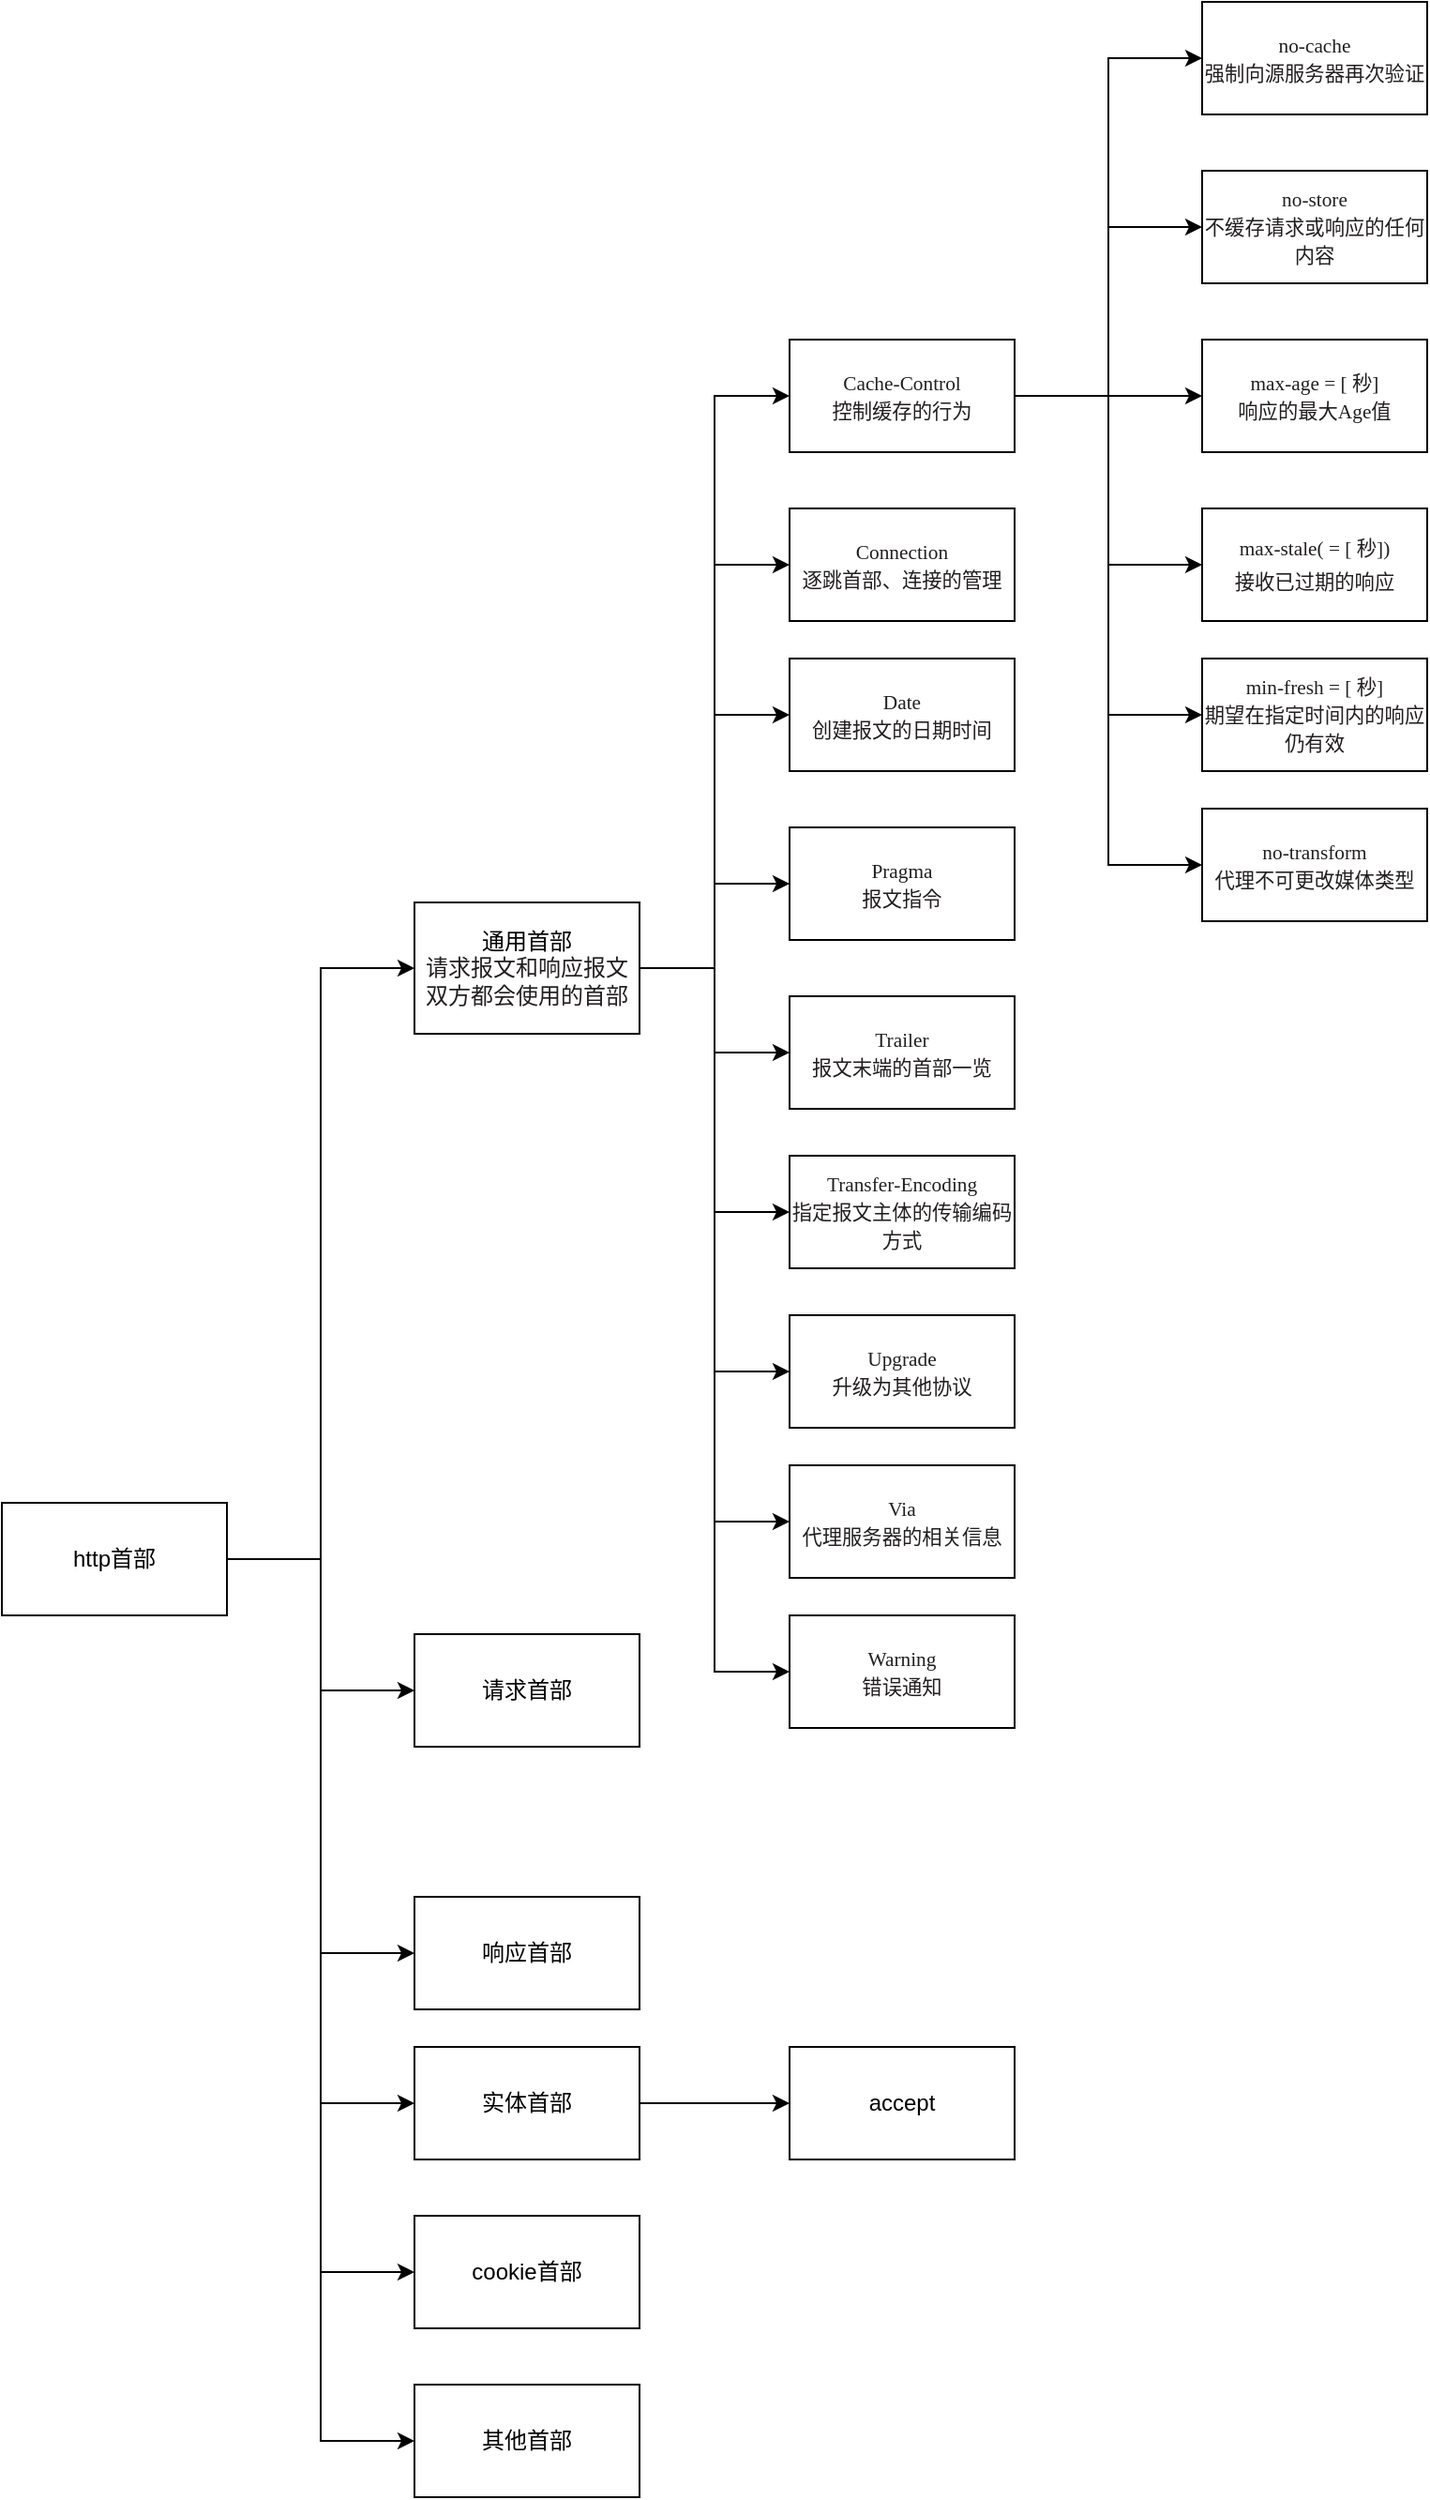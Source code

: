 <mxfile version="16.6.6" type="github">
  <diagram id="rW2sfNHs_H75Ewt_YXq0" name="Page-1">
    <mxGraphModel dx="1185" dy="1804" grid="1" gridSize="10" guides="1" tooltips="1" connect="1" arrows="1" fold="1" page="1" pageScale="1" pageWidth="827" pageHeight="1169" math="0" shadow="0">
      <root>
        <mxCell id="0" />
        <mxCell id="1" parent="0" />
        <mxCell id="Wy4MB-wMTk7PPI_UE0P6-3" style="edgeStyle=orthogonalEdgeStyle;rounded=0;orthogonalLoop=1;jettySize=auto;html=1;entryX=0;entryY=0.5;entryDx=0;entryDy=0;" parent="1" source="Wy4MB-wMTk7PPI_UE0P6-1" target="Wy4MB-wMTk7PPI_UE0P6-2" edge="1">
          <mxGeometry relative="1" as="geometry" />
        </mxCell>
        <mxCell id="Wy4MB-wMTk7PPI_UE0P6-5" style="edgeStyle=orthogonalEdgeStyle;rounded=0;orthogonalLoop=1;jettySize=auto;html=1;entryX=0;entryY=0.5;entryDx=0;entryDy=0;" parent="1" source="Wy4MB-wMTk7PPI_UE0P6-1" target="Wy4MB-wMTk7PPI_UE0P6-4" edge="1">
          <mxGeometry relative="1" as="geometry" />
        </mxCell>
        <mxCell id="Wy4MB-wMTk7PPI_UE0P6-9" style="edgeStyle=orthogonalEdgeStyle;rounded=0;orthogonalLoop=1;jettySize=auto;html=1;entryX=0;entryY=0.5;entryDx=0;entryDy=0;" parent="1" source="Wy4MB-wMTk7PPI_UE0P6-1" target="Wy4MB-wMTk7PPI_UE0P6-7" edge="1">
          <mxGeometry relative="1" as="geometry" />
        </mxCell>
        <mxCell id="Wy4MB-wMTk7PPI_UE0P6-10" style="edgeStyle=orthogonalEdgeStyle;rounded=0;orthogonalLoop=1;jettySize=auto;html=1;entryX=0;entryY=0.5;entryDx=0;entryDy=0;" parent="1" source="Wy4MB-wMTk7PPI_UE0P6-1" target="Wy4MB-wMTk7PPI_UE0P6-8" edge="1">
          <mxGeometry relative="1" as="geometry" />
        </mxCell>
        <mxCell id="Wy4MB-wMTk7PPI_UE0P6-12" style="edgeStyle=orthogonalEdgeStyle;rounded=0;orthogonalLoop=1;jettySize=auto;html=1;entryX=0;entryY=0.5;entryDx=0;entryDy=0;" parent="1" source="Wy4MB-wMTk7PPI_UE0P6-1" target="Wy4MB-wMTk7PPI_UE0P6-11" edge="1">
          <mxGeometry relative="1" as="geometry" />
        </mxCell>
        <mxCell id="Wy4MB-wMTk7PPI_UE0P6-19" style="edgeStyle=orthogonalEdgeStyle;rounded=0;orthogonalLoop=1;jettySize=auto;html=1;entryX=0;entryY=0.5;entryDx=0;entryDy=0;" parent="1" source="Wy4MB-wMTk7PPI_UE0P6-1" target="Wy4MB-wMTk7PPI_UE0P6-18" edge="1">
          <mxGeometry relative="1" as="geometry" />
        </mxCell>
        <mxCell id="Wy4MB-wMTk7PPI_UE0P6-1" value="http首部" style="rounded=0;whiteSpace=wrap;html=1;" parent="1" vertex="1">
          <mxGeometry x="60" y="720" width="120" height="60" as="geometry" />
        </mxCell>
        <mxCell id="Wy4MB-wMTk7PPI_UE0P6-14" style="edgeStyle=orthogonalEdgeStyle;rounded=0;orthogonalLoop=1;jettySize=auto;html=1;entryX=0;entryY=0.5;entryDx=0;entryDy=0;" parent="1" source="Wy4MB-wMTk7PPI_UE0P6-2" target="Wy4MB-wMTk7PPI_UE0P6-13" edge="1">
          <mxGeometry relative="1" as="geometry" />
        </mxCell>
        <mxCell id="Wy4MB-wMTk7PPI_UE0P6-17" style="edgeStyle=orthogonalEdgeStyle;rounded=0;orthogonalLoop=1;jettySize=auto;html=1;entryX=0;entryY=0.5;entryDx=0;entryDy=0;" parent="1" source="Wy4MB-wMTk7PPI_UE0P6-2" target="Wy4MB-wMTk7PPI_UE0P6-15" edge="1">
          <mxGeometry relative="1" as="geometry" />
        </mxCell>
        <mxCell id="pvIbaJWuK9pb7XgT8sxz-2" style="edgeStyle=orthogonalEdgeStyle;rounded=0;orthogonalLoop=1;jettySize=auto;html=1;entryX=0;entryY=0.5;entryDx=0;entryDy=0;" edge="1" parent="1" source="Wy4MB-wMTk7PPI_UE0P6-2" target="pvIbaJWuK9pb7XgT8sxz-1">
          <mxGeometry relative="1" as="geometry" />
        </mxCell>
        <mxCell id="pvIbaJWuK9pb7XgT8sxz-4" style="edgeStyle=orthogonalEdgeStyle;rounded=0;orthogonalLoop=1;jettySize=auto;html=1;entryX=0;entryY=0.5;entryDx=0;entryDy=0;" edge="1" parent="1" source="Wy4MB-wMTk7PPI_UE0P6-2" target="pvIbaJWuK9pb7XgT8sxz-3">
          <mxGeometry relative="1" as="geometry" />
        </mxCell>
        <mxCell id="pvIbaJWuK9pb7XgT8sxz-6" style="edgeStyle=orthogonalEdgeStyle;rounded=0;orthogonalLoop=1;jettySize=auto;html=1;entryX=0;entryY=0.5;entryDx=0;entryDy=0;" edge="1" parent="1" source="Wy4MB-wMTk7PPI_UE0P6-2" target="pvIbaJWuK9pb7XgT8sxz-5">
          <mxGeometry relative="1" as="geometry" />
        </mxCell>
        <mxCell id="pvIbaJWuK9pb7XgT8sxz-8" style="edgeStyle=orthogonalEdgeStyle;rounded=0;orthogonalLoop=1;jettySize=auto;html=1;entryX=0;entryY=0.5;entryDx=0;entryDy=0;" edge="1" parent="1" source="Wy4MB-wMTk7PPI_UE0P6-2" target="pvIbaJWuK9pb7XgT8sxz-7">
          <mxGeometry relative="1" as="geometry" />
        </mxCell>
        <mxCell id="pvIbaJWuK9pb7XgT8sxz-11" style="edgeStyle=orthogonalEdgeStyle;rounded=0;orthogonalLoop=1;jettySize=auto;html=1;entryX=0;entryY=0.5;entryDx=0;entryDy=0;" edge="1" parent="1" source="Wy4MB-wMTk7PPI_UE0P6-2" target="pvIbaJWuK9pb7XgT8sxz-10">
          <mxGeometry relative="1" as="geometry" />
        </mxCell>
        <mxCell id="pvIbaJWuK9pb7XgT8sxz-13" style="edgeStyle=orthogonalEdgeStyle;rounded=0;orthogonalLoop=1;jettySize=auto;html=1;entryX=0;entryY=0.5;entryDx=0;entryDy=0;" edge="1" parent="1" source="Wy4MB-wMTk7PPI_UE0P6-2" target="Wy4MB-wMTk7PPI_UE0P6-22">
          <mxGeometry relative="1" as="geometry" />
        </mxCell>
        <mxCell id="pvIbaJWuK9pb7XgT8sxz-14" style="edgeStyle=orthogonalEdgeStyle;rounded=0;orthogonalLoop=1;jettySize=auto;html=1;entryX=0;entryY=0.5;entryDx=0;entryDy=0;" edge="1" parent="1" source="Wy4MB-wMTk7PPI_UE0P6-2" target="pvIbaJWuK9pb7XgT8sxz-12">
          <mxGeometry relative="1" as="geometry" />
        </mxCell>
        <mxCell id="Wy4MB-wMTk7PPI_UE0P6-2" value="通用首部&lt;br style=&quot;font-size: 12px;&quot;&gt;&lt;div style=&quot;font-size: 12px;&quot;&gt;&lt;span style=&quot;font-size: 12px; color: rgb(35, 31, 32);&quot;&gt;请求报文和响应报文双方都会使用的首部&lt;/span&gt;&lt;/div&gt;" style="whiteSpace=wrap;html=1;fontSize=12;" parent="1" vertex="1">
          <mxGeometry x="280" y="400" width="120" height="70" as="geometry" />
        </mxCell>
        <mxCell id="Wy4MB-wMTk7PPI_UE0P6-4" value="请求首部" style="whiteSpace=wrap;html=1;" parent="1" vertex="1">
          <mxGeometry x="280" y="790" width="120" height="60" as="geometry" />
        </mxCell>
        <mxCell id="Wy4MB-wMTk7PPI_UE0P6-7" value="响应首部" style="whiteSpace=wrap;html=1;" parent="1" vertex="1">
          <mxGeometry x="280" y="930" width="120" height="60" as="geometry" />
        </mxCell>
        <mxCell id="Wy4MB-wMTk7PPI_UE0P6-21" style="edgeStyle=orthogonalEdgeStyle;rounded=0;orthogonalLoop=1;jettySize=auto;html=1;entryX=0;entryY=0.5;entryDx=0;entryDy=0;" parent="1" source="Wy4MB-wMTk7PPI_UE0P6-8" target="Wy4MB-wMTk7PPI_UE0P6-20" edge="1">
          <mxGeometry relative="1" as="geometry" />
        </mxCell>
        <mxCell id="Wy4MB-wMTk7PPI_UE0P6-8" value="实体首部" style="whiteSpace=wrap;html=1;" parent="1" vertex="1">
          <mxGeometry x="280" y="1010" width="120" height="60" as="geometry" />
        </mxCell>
        <mxCell id="Wy4MB-wMTk7PPI_UE0P6-11" value="cookie首部" style="whiteSpace=wrap;html=1;" parent="1" vertex="1">
          <mxGeometry x="280" y="1100" width="120" height="60" as="geometry" />
        </mxCell>
        <mxCell id="pvIbaJWuK9pb7XgT8sxz-16" style="edgeStyle=orthogonalEdgeStyle;rounded=0;orthogonalLoop=1;jettySize=auto;html=1;entryX=0;entryY=0.5;entryDx=0;entryDy=0;fontSize=12;" edge="1" parent="1" source="Wy4MB-wMTk7PPI_UE0P6-13" target="pvIbaJWuK9pb7XgT8sxz-15">
          <mxGeometry relative="1" as="geometry" />
        </mxCell>
        <mxCell id="pvIbaJWuK9pb7XgT8sxz-18" style="edgeStyle=orthogonalEdgeStyle;rounded=0;orthogonalLoop=1;jettySize=auto;html=1;entryX=0;entryY=0.5;entryDx=0;entryDy=0;fontSize=12;" edge="1" parent="1" source="Wy4MB-wMTk7PPI_UE0P6-13" target="pvIbaJWuK9pb7XgT8sxz-17">
          <mxGeometry relative="1" as="geometry" />
        </mxCell>
        <mxCell id="pvIbaJWuK9pb7XgT8sxz-20" style="edgeStyle=orthogonalEdgeStyle;rounded=0;orthogonalLoop=1;jettySize=auto;html=1;entryX=0;entryY=0.5;entryDx=0;entryDy=0;fontSize=12;" edge="1" parent="1" source="Wy4MB-wMTk7PPI_UE0P6-13" target="pvIbaJWuK9pb7XgT8sxz-19">
          <mxGeometry relative="1" as="geometry" />
        </mxCell>
        <mxCell id="pvIbaJWuK9pb7XgT8sxz-24" style="edgeStyle=orthogonalEdgeStyle;rounded=0;orthogonalLoop=1;jettySize=auto;html=1;entryX=0;entryY=0.5;entryDx=0;entryDy=0;fontSize=12;" edge="1" parent="1" source="Wy4MB-wMTk7PPI_UE0P6-13" target="pvIbaJWuK9pb7XgT8sxz-21">
          <mxGeometry relative="1" as="geometry" />
        </mxCell>
        <mxCell id="pvIbaJWuK9pb7XgT8sxz-25" style="edgeStyle=orthogonalEdgeStyle;rounded=0;orthogonalLoop=1;jettySize=auto;html=1;entryX=0;entryY=0.5;entryDx=0;entryDy=0;fontSize=12;" edge="1" parent="1" source="Wy4MB-wMTk7PPI_UE0P6-13" target="pvIbaJWuK9pb7XgT8sxz-22">
          <mxGeometry relative="1" as="geometry" />
        </mxCell>
        <mxCell id="pvIbaJWuK9pb7XgT8sxz-26" style="edgeStyle=orthogonalEdgeStyle;rounded=0;orthogonalLoop=1;jettySize=auto;html=1;entryX=0;entryY=0.5;entryDx=0;entryDy=0;fontSize=12;" edge="1" parent="1" source="Wy4MB-wMTk7PPI_UE0P6-13" target="pvIbaJWuK9pb7XgT8sxz-23">
          <mxGeometry relative="1" as="geometry" />
        </mxCell>
        <mxCell id="Wy4MB-wMTk7PPI_UE0P6-13" value="&lt;div&gt;&lt;span style=&quot;font-size: 8pt ; font-family: &amp;#34;ydxnab&amp;#34; ; color: rgb(35 , 31 , 32)&quot;&gt;Cache&lt;/span&gt;&lt;span style=&quot;font-size: 8pt ; font-family: &amp;#34;times new roman&amp;#34; ; color: rgb(35 , 31 , 32)&quot;&gt;-&lt;/span&gt;&lt;span style=&quot;font-size: 8pt ; font-family: &amp;#34;ydxnab&amp;#34; ; color: rgb(35 , 31 , 32)&quot;&gt;Control&lt;/span&gt;&lt;/div&gt;&lt;div&gt;&lt;div&gt;&lt;span style=&quot;font-size: 8pt ; font-family: &amp;#34;ydxnab&amp;#34; ; color: rgb(35 , 31 , 32)&quot;&gt;控制缓存的行为&lt;/span&gt;&lt;/div&gt;&lt;/div&gt;" style="whiteSpace=wrap;html=1;" parent="1" vertex="1">
          <mxGeometry x="480" y="100" width="120" height="60" as="geometry" />
        </mxCell>
        <mxCell id="Wy4MB-wMTk7PPI_UE0P6-15" value="&lt;div&gt;&lt;span style=&quot;font-size: 8pt ; font-family: &amp;#34;ydxnab&amp;#34; ; color: rgb(35 , 31 , 32)&quot;&gt;Connection&lt;/span&gt;&lt;/div&gt;&lt;div&gt;&lt;div&gt;&lt;span style=&quot;font-size: 8pt ; font-family: &amp;#34;ydxnab&amp;#34; ; color: rgb(35 , 31 , 32)&quot;&gt;逐跳首部、连接的管理&lt;/span&gt;&lt;/div&gt;&lt;/div&gt;" style="whiteSpace=wrap;html=1;" parent="1" vertex="1">
          <mxGeometry x="480" y="190" width="120" height="60" as="geometry" />
        </mxCell>
        <mxCell id="Wy4MB-wMTk7PPI_UE0P6-18" value="其他首部" style="whiteSpace=wrap;html=1;" parent="1" vertex="1">
          <mxGeometry x="280" y="1190" width="120" height="60" as="geometry" />
        </mxCell>
        <mxCell id="Wy4MB-wMTk7PPI_UE0P6-20" value="accept" style="whiteSpace=wrap;html=1;" parent="1" vertex="1">
          <mxGeometry x="480" y="1010" width="120" height="60" as="geometry" />
        </mxCell>
        <mxCell id="Wy4MB-wMTk7PPI_UE0P6-22" value="&lt;div&gt;&lt;span style=&quot;font-size: 8pt ; font-family: &amp;#34;ydxnab&amp;#34; ; color: rgb(35 , 31 , 32)&quot;&gt;Via&lt;/span&gt;&lt;/div&gt;&lt;div&gt;&lt;div&gt;&lt;span style=&quot;font-size: 8pt ; font-family: &amp;#34;ydxnab&amp;#34; ; color: rgb(35 , 31 , 32)&quot;&gt;代理服务器的相关信息&lt;/span&gt;&lt;/div&gt;&lt;/div&gt;" style="whiteSpace=wrap;html=1;" parent="1" vertex="1">
          <mxGeometry x="480" y="700" width="120" height="60" as="geometry" />
        </mxCell>
        <mxCell id="pvIbaJWuK9pb7XgT8sxz-1" value="&lt;div&gt;&lt;span style=&quot;font-size: 8pt ; font-family: &amp;#34;ydxnab&amp;#34; ; color: rgb(35 , 31 , 32)&quot;&gt;Date&lt;/span&gt;&lt;/div&gt;&lt;div&gt;&lt;div&gt;&lt;span style=&quot;font-size: 8pt ; font-family: &amp;#34;ydxnab&amp;#34; ; color: rgb(35 , 31 , 32)&quot;&gt;创建报文的日期时间&lt;/span&gt;&lt;/div&gt;&lt;/div&gt;" style="whiteSpace=wrap;html=1;" vertex="1" parent="1">
          <mxGeometry x="480" y="270" width="120" height="60" as="geometry" />
        </mxCell>
        <mxCell id="pvIbaJWuK9pb7XgT8sxz-3" value="&lt;div&gt;&lt;span style=&quot;font-size: 8pt ; font-family: &amp;#34;ydxnab&amp;#34; ; color: rgb(35 , 31 , 32)&quot;&gt;Pragma&lt;/span&gt;&lt;/div&gt;&lt;div&gt;&lt;div&gt;&lt;span style=&quot;font-size: 8pt ; font-family: &amp;#34;ydxnab&amp;#34; ; color: rgb(35 , 31 , 32)&quot;&gt;报文指令&lt;/span&gt;&lt;/div&gt;&lt;/div&gt;" style="whiteSpace=wrap;html=1;" vertex="1" parent="1">
          <mxGeometry x="480" y="360" width="120" height="60" as="geometry" />
        </mxCell>
        <mxCell id="pvIbaJWuK9pb7XgT8sxz-5" value="&lt;div&gt;&lt;span style=&quot;font-size: 8pt ; font-family: &amp;#34;ydxnab&amp;#34; ; color: rgb(35 , 31 , 32)&quot;&gt;Trailer&lt;/span&gt;&lt;/div&gt;&lt;div&gt;&lt;div&gt;&lt;span style=&quot;font-size: 8pt ; font-family: &amp;#34;ydxnab&amp;#34; ; color: rgb(35 , 31 , 32)&quot;&gt;报文末端的首部一览&lt;/span&gt;&lt;/div&gt;&lt;/div&gt;" style="whiteSpace=wrap;html=1;" vertex="1" parent="1">
          <mxGeometry x="480" y="450" width="120" height="60" as="geometry" />
        </mxCell>
        <mxCell id="pvIbaJWuK9pb7XgT8sxz-7" value="&lt;div&gt;&lt;span style=&quot;font-size: 8pt ; font-family: &amp;#34;ydxnab&amp;#34; ; color: rgb(35 , 31 , 32)&quot;&gt;Transfer&lt;/span&gt;&lt;span style=&quot;font-size: 8pt ; font-family: &amp;#34;times new roman&amp;#34; ; color: rgb(35 , 31 , 32)&quot;&gt;-&lt;/span&gt;&lt;span style=&quot;font-size: 8pt ; font-family: &amp;#34;ydxnab&amp;#34; ; color: rgb(35 , 31 , 32)&quot;&gt;Encoding&lt;/span&gt;&lt;/div&gt;&lt;div&gt;&lt;div&gt;&lt;span style=&quot;font-size: 8pt ; font-family: &amp;#34;ydxnab&amp;#34; ; color: rgb(35 , 31 , 32)&quot;&gt;指定报文主体的传输编码方式&lt;/span&gt;&lt;/div&gt;&lt;/div&gt;" style="whiteSpace=wrap;html=1;" vertex="1" parent="1">
          <mxGeometry x="480" y="535" width="120" height="60" as="geometry" />
        </mxCell>
        <mxCell id="pvIbaJWuK9pb7XgT8sxz-10" value="&lt;div&gt;&lt;span style=&quot;font-size: 8pt ; font-family: &amp;#34;ydxnab&amp;#34; ; color: rgb(35 , 31 , 32)&quot;&gt;Upgrade&lt;/span&gt;&lt;/div&gt;&lt;div&gt;&lt;div&gt;&lt;span style=&quot;font-size: 8pt ; font-family: &amp;#34;ydxnab&amp;#34; ; color: rgb(35 , 31 , 32)&quot;&gt;升级为其他协议&lt;/span&gt;&lt;/div&gt;&lt;/div&gt;" style="whiteSpace=wrap;html=1;" vertex="1" parent="1">
          <mxGeometry x="480" y="620" width="120" height="60" as="geometry" />
        </mxCell>
        <mxCell id="pvIbaJWuK9pb7XgT8sxz-12" value="&lt;div&gt;&lt;span style=&quot;font-size: 8pt ; font-family: &amp;#34;ydxnab&amp;#34; ; color: rgb(35 , 31 , 32)&quot;&gt;Warning&lt;/span&gt;&lt;/div&gt;&lt;div&gt;&lt;div&gt;&lt;span style=&quot;font-size: 8pt ; font-family: &amp;#34;ydxnab&amp;#34; ; color: rgb(35 , 31 , 32)&quot;&gt;错误通知&lt;/span&gt;&lt;/div&gt;&lt;/div&gt;" style="whiteSpace=wrap;html=1;" vertex="1" parent="1">
          <mxGeometry x="480" y="780" width="120" height="60" as="geometry" />
        </mxCell>
        <mxCell id="pvIbaJWuK9pb7XgT8sxz-15" value="&lt;div&gt;&lt;span style=&quot;font-size: 8pt ; font-family: &amp;#34;ydxnab&amp;#34; ; color: rgb(35 , 31 , 32)&quot;&gt;no&lt;/span&gt;&lt;span style=&quot;font-size: 8pt ; font-family: &amp;#34;times new roman&amp;#34; ; color: rgb(35 , 31 , 32)&quot;&gt;-&lt;/span&gt;&lt;span style=&quot;font-size: 8pt ; font-family: &amp;#34;ydxnab&amp;#34; ; color: rgb(35 , 31 , 32)&quot;&gt;cache&lt;/span&gt;&lt;/div&gt;&lt;div&gt;&lt;div&gt;&lt;span style=&quot;font-size: 8pt ; font-family: &amp;#34;ydxnab&amp;#34; ; color: rgb(35 , 31 , 32)&quot;&gt;强制向源服务器再次验证&lt;/span&gt;&lt;/div&gt;&lt;/div&gt;" style="whiteSpace=wrap;html=1;fontSize=12;" vertex="1" parent="1">
          <mxGeometry x="700" y="-80" width="120" height="60" as="geometry" />
        </mxCell>
        <mxCell id="pvIbaJWuK9pb7XgT8sxz-17" value="&lt;div&gt;&lt;span style=&quot;font-size: 8pt ; font-family: &amp;#34;ydxnab&amp;#34; ; color: rgb(35 , 31 , 32)&quot;&gt;no&lt;/span&gt;&lt;span style=&quot;font-size: 8pt ; font-family: &amp;#34;times new roman&amp;#34; ; color: rgb(35 , 31 , 32)&quot;&gt;-&lt;/span&gt;&lt;span style=&quot;font-size: 8pt ; font-family: &amp;#34;ydxnab&amp;#34; ; color: rgb(35 , 31 , 32)&quot;&gt;store&lt;/span&gt;&lt;/div&gt;&lt;div&gt;&lt;div&gt;&lt;span style=&quot;font-size: 8pt ; font-family: &amp;#34;ydxnab&amp;#34; ; color: rgb(35 , 31 , 32)&quot;&gt;不缓存请求或响应的任何内容&lt;/span&gt;&lt;/div&gt;&lt;/div&gt;" style="whiteSpace=wrap;html=1;fontSize=12;" vertex="1" parent="1">
          <mxGeometry x="700" y="10" width="120" height="60" as="geometry" />
        </mxCell>
        <mxCell id="pvIbaJWuK9pb7XgT8sxz-19" value="&lt;div&gt;&lt;span style=&quot;font-size: 8pt ; font-family: &amp;#34;ydxnab&amp;#34; ; color: rgb(35 , 31 , 32)&quot;&gt;max&lt;/span&gt;&lt;span style=&quot;font-size: 8pt ; font-family: &amp;#34;times new roman&amp;#34; ; color: rgb(35 , 31 , 32)&quot;&gt;-&lt;/span&gt;&lt;span style=&quot;font-size: 8pt ; font-family: &amp;#34;ydxnab&amp;#34; ; color: rgb(35 , 31 , 32)&quot;&gt;age = [ 秒]&lt;/span&gt;&lt;/div&gt;&lt;div&gt;&lt;div&gt;&lt;span style=&quot;font-size: 8pt ; font-family: &amp;#34;ydxnab&amp;#34; ; color: rgb(35 , 31 , 32)&quot;&gt;响应的最大Age值&lt;/span&gt;&lt;/div&gt;&lt;/div&gt;" style="whiteSpace=wrap;html=1;fontSize=12;" vertex="1" parent="1">
          <mxGeometry x="700" y="100" width="120" height="60" as="geometry" />
        </mxCell>
        <mxCell id="pvIbaJWuK9pb7XgT8sxz-21" value="&lt;div&gt;&lt;span style=&quot;font-size: 8pt ; font-family: &amp;#34;ydxnab&amp;#34; ; color: rgb(35 , 31 , 32)&quot;&gt;max&lt;/span&gt;&lt;span style=&quot;font-size: 8pt ; font-family: &amp;#34;times new roman&amp;#34; ; color: rgb(35 , 31 , 32)&quot;&gt;-&lt;/span&gt;&lt;span style=&quot;font-size: 8pt ; font-family: &amp;#34;ydxnab&amp;#34; ; color: rgb(35 , 31 , 32)&quot;&gt;stale( = [ 秒])&lt;/span&gt;&lt;/div&gt;&lt;div&gt;&lt;div&gt;&lt;span style=&quot;font-size: 12pt&quot;&gt; &lt;/span&gt;&lt;span style=&quot;font-size: 8pt ; font-family: &amp;#34;ydxnab&amp;#34; ; color: rgb(35 , 31 , 32)&quot;&gt;接收已过期的响应&lt;/span&gt;&lt;/div&gt;&lt;/div&gt;" style="whiteSpace=wrap;html=1;fontSize=12;" vertex="1" parent="1">
          <mxGeometry x="700" y="190" width="120" height="60" as="geometry" />
        </mxCell>
        <mxCell id="pvIbaJWuK9pb7XgT8sxz-22" value="&lt;div&gt;&lt;span style=&quot;font-size: 8pt ; font-family: &amp;#34;ydxnab&amp;#34; ; color: rgb(35 , 31 , 32)&quot;&gt;min&lt;/span&gt;&lt;span style=&quot;font-size: 8pt ; font-family: &amp;#34;times new roman&amp;#34; ; color: rgb(35 , 31 , 32)&quot;&gt;-&lt;/span&gt;&lt;span style=&quot;font-size: 8pt ; font-family: &amp;#34;ydxnab&amp;#34; ; color: rgb(35 , 31 , 32)&quot;&gt;fresh = [ 秒]&lt;/span&gt;&lt;/div&gt;&lt;div&gt;&lt;div&gt;&lt;span style=&quot;font-size: 8pt ; font-family: &amp;#34;ydxnab&amp;#34; ; color: rgb(35 , 31 , 32)&quot;&gt;期望在指定时间内的响应仍有效&lt;/span&gt;&lt;/div&gt;&lt;/div&gt;" style="whiteSpace=wrap;html=1;fontSize=12;" vertex="1" parent="1">
          <mxGeometry x="700" y="270" width="120" height="60" as="geometry" />
        </mxCell>
        <mxCell id="pvIbaJWuK9pb7XgT8sxz-23" value="&lt;div&gt;&lt;span style=&quot;font-size: 8pt ; font-family: &amp;#34;ydxnab&amp;#34; ; color: rgb(35 , 31 , 32)&quot;&gt;no&lt;/span&gt;&lt;span style=&quot;font-size: 8pt ; font-family: &amp;#34;times new roman&amp;#34; ; color: rgb(35 , 31 , 32)&quot;&gt;-&lt;/span&gt;&lt;span style=&quot;font-size: 8pt ; font-family: &amp;#34;ydxnab&amp;#34; ; color: rgb(35 , 31 , 32)&quot;&gt;transform&lt;/span&gt;&lt;/div&gt;&lt;div&gt;&lt;div&gt;&lt;span style=&quot;font-size: 8pt ; font-family: &amp;#34;ydxnab&amp;#34; ; color: rgb(35 , 31 , 32)&quot;&gt;代理不可更改媒体类型&lt;/span&gt;&lt;/div&gt;&lt;/div&gt;" style="whiteSpace=wrap;html=1;fontSize=12;" vertex="1" parent="1">
          <mxGeometry x="700" y="350" width="120" height="60" as="geometry" />
        </mxCell>
      </root>
    </mxGraphModel>
  </diagram>
</mxfile>

